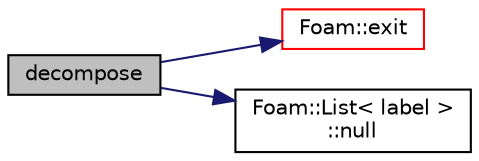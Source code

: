 digraph "decompose"
{
  bgcolor="transparent";
  edge [fontname="Helvetica",fontsize="10",labelfontname="Helvetica",labelfontsize="10"];
  node [fontname="Helvetica",fontsize="10",shape=record];
  rankdir="LR";
  Node9 [label="decompose",height=0.2,width=0.4,color="black", fillcolor="grey75", style="filled", fontcolor="black"];
  Node9 -> Node10 [color="midnightblue",fontsize="10",style="solid",fontname="Helvetica"];
  Node10 [label="Foam::exit",height=0.2,width=0.4,color="red",URL="$a21851.html#a06ca7250d8e89caf05243ec094843642"];
  Node9 -> Node59 [color="midnightblue",fontsize="10",style="solid",fontname="Helvetica"];
  Node59 [label="Foam::List\< label \>\l::null",height=0.2,width=0.4,color="black",URL="$a26833.html#ad5ee24889eb8a08fa0e571cfc8063c7f",tooltip="Return a null List. "];
}
